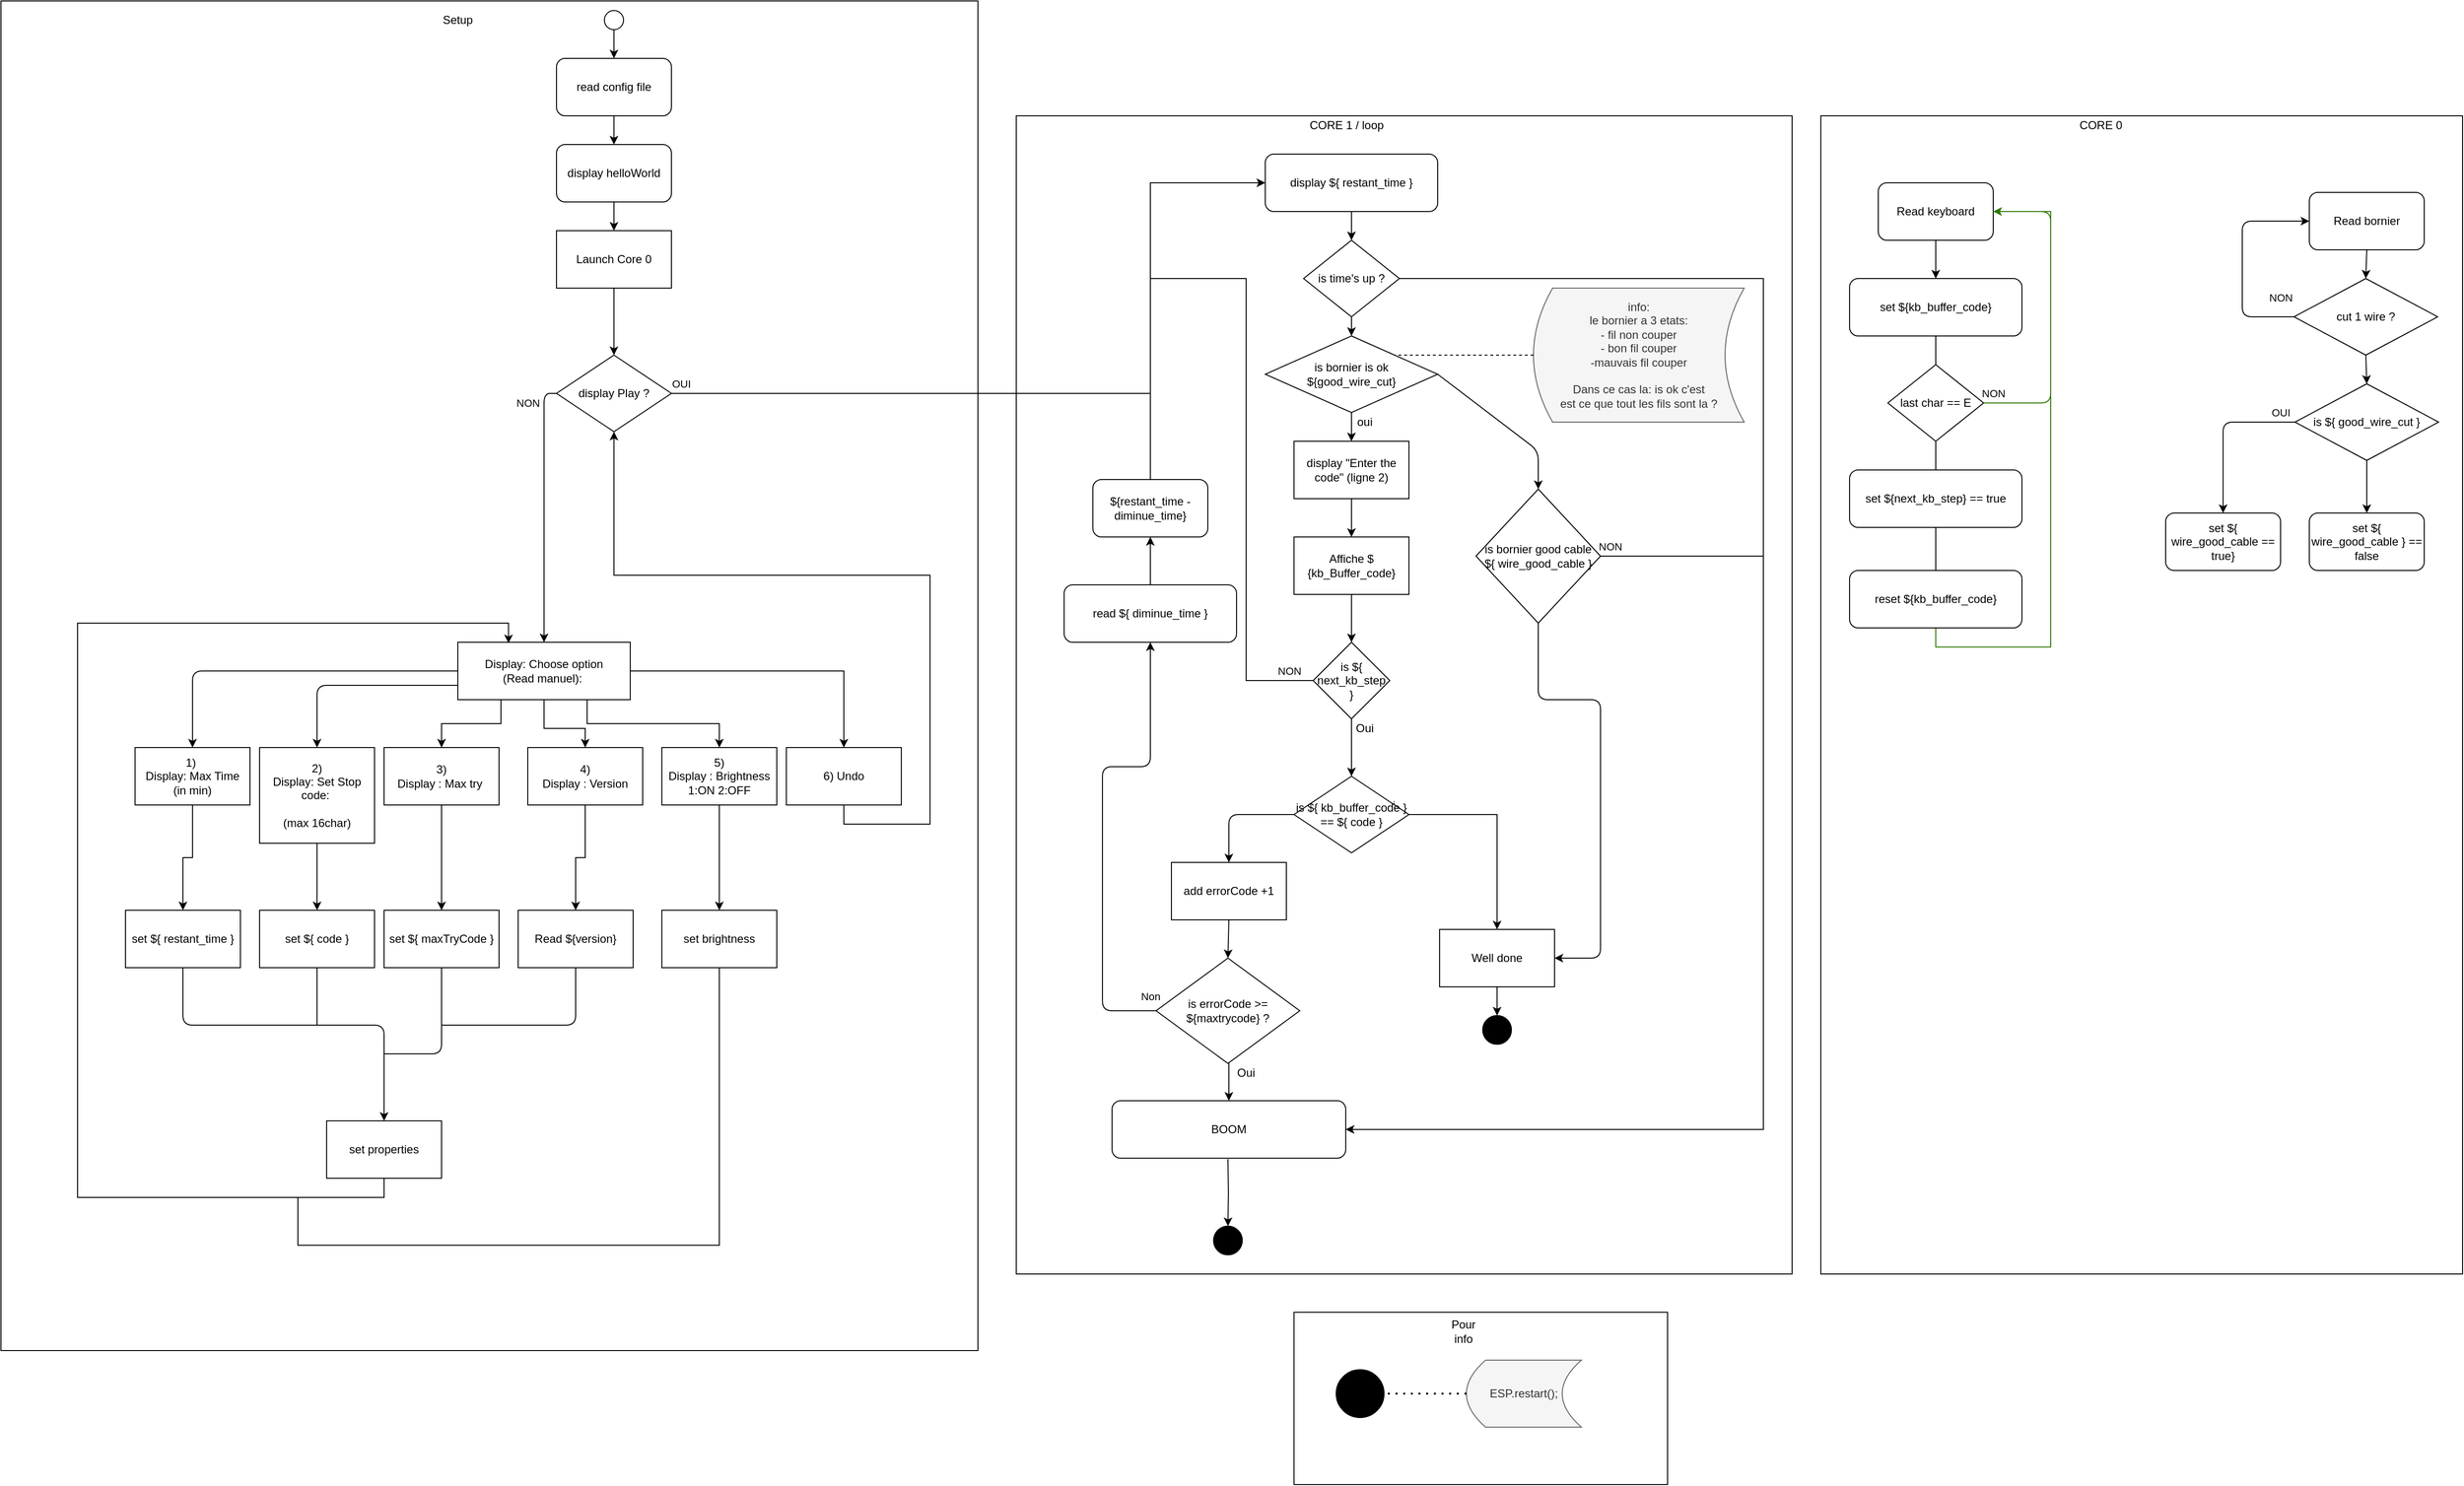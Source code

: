<mxfile>
    <diagram id="cOFIXsaESFEOwG7UN1iq" name="Page-1">
        <mxGraphModel dx="2712" dy="517" grid="1" gridSize="10" guides="1" tooltips="1" connect="1" arrows="1" fold="1" page="1" pageScale="1" pageWidth="827" pageHeight="1169" math="0" shadow="0">
            <root>
                <mxCell id="0"/>
                <mxCell id="1" parent="0"/>
                <mxCell id="S4onKymIJfaPcPy270_9-70" value="" style="rounded=0;whiteSpace=wrap;html=1;fillColor=#FFFFFF;" parent="1" vertex="1">
                    <mxGeometry x="460" y="1390" width="390" height="180" as="geometry"/>
                </mxCell>
                <mxCell id="g8ZC8sTTa8iymZE90E4W-40" value="" style="rounded=0;whiteSpace=wrap;html=1;fillColor=#FFFFFF;" parent="1" vertex="1">
                    <mxGeometry x="1010" y="140" width="670" height="1210" as="geometry"/>
                </mxCell>
                <mxCell id="g8ZC8sTTa8iymZE90E4W-38" value="" style="rounded=0;whiteSpace=wrap;html=1;fillColor=#FFFFFF;" parent="1" vertex="1">
                    <mxGeometry x="-890" y="20" width="1020" height="1410" as="geometry"/>
                </mxCell>
                <mxCell id="g8ZC8sTTa8iymZE90E4W-36" value="" style="rounded=0;whiteSpace=wrap;html=1;fillColor=#FFFFFF;" parent="1" vertex="1">
                    <mxGeometry x="170" y="140" width="810" height="1210" as="geometry"/>
                </mxCell>
                <mxCell id="g8ZC8sTTa8iymZE90E4W-1" value="" style="ellipse;whiteSpace=wrap;html=1;aspect=fixed;" parent="1" vertex="1">
                    <mxGeometry x="-260" y="30" width="20" height="20" as="geometry"/>
                </mxCell>
                <mxCell id="S4onKymIJfaPcPy270_9-2" style="edgeStyle=orthogonalEdgeStyle;rounded=0;orthogonalLoop=1;jettySize=auto;html=1;exitX=0.5;exitY=1;exitDx=0;exitDy=0;entryX=0.5;entryY=0;entryDx=0;entryDy=0;" parent="1" source="g8ZC8sTTa8iymZE90E4W-2" target="g8ZC8sTTa8iymZE90E4W-3" edge="1">
                    <mxGeometry relative="1" as="geometry"/>
                </mxCell>
                <mxCell id="g8ZC8sTTa8iymZE90E4W-2" value="&lt;span&gt;read config file&lt;/span&gt;" style="rounded=1;whiteSpace=wrap;html=1;" parent="1" vertex="1">
                    <mxGeometry x="-310" y="80" width="120" height="60" as="geometry"/>
                </mxCell>
                <mxCell id="MSjgwHwJJWcY53IDxr4m-2" style="edgeStyle=orthogonalEdgeStyle;rounded=0;orthogonalLoop=1;jettySize=auto;html=1;exitX=0.5;exitY=1;exitDx=0;exitDy=0;entryX=0.5;entryY=0;entryDx=0;entryDy=0;" parent="1" source="g8ZC8sTTa8iymZE90E4W-3" target="S4onKymIJfaPcPy270_9-118" edge="1">
                    <mxGeometry relative="1" as="geometry"/>
                </mxCell>
                <mxCell id="g8ZC8sTTa8iymZE90E4W-3" value="display helloWorld" style="rounded=1;whiteSpace=wrap;html=1;" parent="1" vertex="1">
                    <mxGeometry x="-310" y="170" width="120" height="60" as="geometry"/>
                </mxCell>
                <mxCell id="MSjgwHwJJWcY53IDxr4m-4" style="edgeStyle=orthogonalEdgeStyle;rounded=0;orthogonalLoop=1;jettySize=auto;html=1;exitX=1;exitY=0.5;exitDx=0;exitDy=0;entryX=0;entryY=0.5;entryDx=0;entryDy=0;" parent="1" source="g8ZC8sTTa8iymZE90E4W-5" target="g8ZC8sTTa8iymZE90E4W-6" edge="1">
                    <mxGeometry relative="1" as="geometry">
                        <Array as="points">
                            <mxPoint x="310" y="430"/>
                            <mxPoint x="310" y="210"/>
                        </Array>
                    </mxGeometry>
                </mxCell>
                <mxCell id="MSjgwHwJJWcY53IDxr4m-5" value="OUI" style="edgeLabel;html=1;align=center;verticalAlign=middle;resizable=0;points=[];" parent="MSjgwHwJJWcY53IDxr4m-4" vertex="1" connectable="0">
                    <mxGeometry x="-0.893" y="1" relative="1" as="geometry">
                        <mxPoint x="-35" y="-9" as="offset"/>
                    </mxGeometry>
                </mxCell>
                <mxCell id="g8ZC8sTTa8iymZE90E4W-5" value="display Play ?" style="rhombus;whiteSpace=wrap;html=1;" parent="1" vertex="1">
                    <mxGeometry x="-310" y="390" width="120" height="80" as="geometry"/>
                </mxCell>
                <mxCell id="S4onKymIJfaPcPy270_9-7" style="edgeStyle=orthogonalEdgeStyle;rounded=0;orthogonalLoop=1;jettySize=auto;html=1;exitX=0.5;exitY=1;exitDx=0;exitDy=0;entryX=0.5;entryY=0;entryDx=0;entryDy=0;" parent="1" source="g8ZC8sTTa8iymZE90E4W-6" target="g8ZC8sTTa8iymZE90E4W-7" edge="1">
                    <mxGeometry relative="1" as="geometry"/>
                </mxCell>
                <mxCell id="g8ZC8sTTa8iymZE90E4W-6" value="display ${ restant_time }" style="rounded=1;whiteSpace=wrap;html=1;" parent="1" vertex="1">
                    <mxGeometry x="430" y="180" width="180" height="60" as="geometry"/>
                </mxCell>
                <mxCell id="S4onKymIJfaPcPy270_9-29" style="edgeStyle=orthogonalEdgeStyle;rounded=0;orthogonalLoop=1;jettySize=auto;html=1;exitX=1;exitY=0.5;exitDx=0;exitDy=0;entryX=1;entryY=0.5;entryDx=0;entryDy=0;" parent="1" source="g8ZC8sTTa8iymZE90E4W-7" target="g8ZC8sTTa8iymZE90E4W-18" edge="1">
                    <mxGeometry relative="1" as="geometry">
                        <Array as="points">
                            <mxPoint x="950" y="310"/>
                            <mxPoint x="950" y="1199"/>
                        </Array>
                    </mxGeometry>
                </mxCell>
                <mxCell id="g8ZC8sTTa8iymZE90E4W-7" value="is time's up ?" style="rhombus;whiteSpace=wrap;html=1;" parent="1" vertex="1">
                    <mxGeometry x="470" y="270" width="100" height="80" as="geometry"/>
                </mxCell>
                <mxCell id="g8ZC8sTTa8iymZE90E4W-11" value="display &quot;Enter the code&quot; (ligne 2)" style="rounded=0;whiteSpace=wrap;html=1;" parent="1" vertex="1">
                    <mxGeometry x="460" y="480" width="120" height="60" as="geometry"/>
                </mxCell>
                <mxCell id="g8ZC8sTTa8iymZE90E4W-14" value="Affiche $ {kb_Buffer_code}" style="rounded=0;whiteSpace=wrap;html=1;" parent="1" vertex="1">
                    <mxGeometry x="460" y="580" width="120" height="60" as="geometry"/>
                </mxCell>
                <mxCell id="g8ZC8sTTa8iymZE90E4W-23" style="edgeStyle=orthogonalEdgeStyle;rounded=0;orthogonalLoop=1;jettySize=auto;html=1;exitX=1;exitY=0.5;exitDx=0;exitDy=0;entryX=0.5;entryY=0;entryDx=0;entryDy=0;" parent="1" source="g8ZC8sTTa8iymZE90E4W-15" target="g8ZC8sTTa8iymZE90E4W-17" edge="1">
                    <mxGeometry relative="1" as="geometry"/>
                </mxCell>
                <mxCell id="g8ZC8sTTa8iymZE90E4W-24" value="oui" style="edgeLabel;html=1;align=center;verticalAlign=middle;resizable=0;points=[];" parent="g8ZC8sTTa8iymZE90E4W-23" vertex="1" connectable="0">
                    <mxGeometry x="-0.5" y="3" relative="1" as="geometry">
                        <mxPoint x="-75" y="-7" as="offset"/>
                    </mxGeometry>
                </mxCell>
                <mxCell id="g8ZC8sTTa8iymZE90E4W-15" value="is ${ kb_buffer_code } == ${ code }" style="rhombus;whiteSpace=wrap;html=1;" parent="1" vertex="1">
                    <mxGeometry x="460" y="830" width="120" height="80" as="geometry"/>
                </mxCell>
                <mxCell id="g8ZC8sTTa8iymZE90E4W-16" value="add errorCode +1" style="rounded=0;whiteSpace=wrap;html=1;" parent="1" vertex="1">
                    <mxGeometry x="332" y="920" width="120" height="60" as="geometry"/>
                </mxCell>
                <mxCell id="g8ZC8sTTa8iymZE90E4W-35" style="edgeStyle=orthogonalEdgeStyle;rounded=0;orthogonalLoop=1;jettySize=auto;html=1;exitX=0.5;exitY=1;exitDx=0;exitDy=0;endArrow=classic;endFill=1;" parent="1" source="g8ZC8sTTa8iymZE90E4W-17" target="g8ZC8sTTa8iymZE90E4W-34" edge="1">
                    <mxGeometry relative="1" as="geometry"/>
                </mxCell>
                <mxCell id="g8ZC8sTTa8iymZE90E4W-17" value="Well done" style="rounded=0;whiteSpace=wrap;html=1;" parent="1" vertex="1">
                    <mxGeometry x="612" y="990" width="120" height="60" as="geometry"/>
                </mxCell>
                <mxCell id="g8ZC8sTTa8iymZE90E4W-18" value="BOOM" style="rounded=1;whiteSpace=wrap;html=1;" parent="1" vertex="1">
                    <mxGeometry x="270" y="1169" width="244" height="60" as="geometry"/>
                </mxCell>
                <mxCell id="g8ZC8sTTa8iymZE90E4W-27" style="edgeStyle=orthogonalEdgeStyle;rounded=0;orthogonalLoop=1;jettySize=auto;html=1;exitX=0.5;exitY=1;exitDx=0;exitDy=0;entryX=0.5;entryY=0;entryDx=0;entryDy=0;" parent="1" source="g8ZC8sTTa8iymZE90E4W-19" target="g8ZC8sTTa8iymZE90E4W-18" edge="1">
                    <mxGeometry relative="1" as="geometry"/>
                </mxCell>
                <mxCell id="g8ZC8sTTa8iymZE90E4W-19" value="is errorCode &amp;gt;= ${maxtrycode} ?" style="rhombus;whiteSpace=wrap;html=1;" parent="1" vertex="1">
                    <mxGeometry x="316" y="1020" width="150" height="110" as="geometry"/>
                </mxCell>
                <mxCell id="g8ZC8sTTa8iymZE90E4W-21" value="read ${ diminue_time }" style="rounded=1;whiteSpace=wrap;html=1;" parent="1" vertex="1">
                    <mxGeometry x="220" y="630" width="180" height="60" as="geometry"/>
                </mxCell>
                <mxCell id="g8ZC8sTTa8iymZE90E4W-34" value="" style="ellipse;whiteSpace=wrap;html=1;aspect=fixed;fillColor=#000000;" parent="1" vertex="1">
                    <mxGeometry x="657" y="1080" width="30" height="30" as="geometry"/>
                </mxCell>
                <mxCell id="g8ZC8sTTa8iymZE90E4W-37" value="CORE 1 / loop" style="text;html=1;strokeColor=none;fillColor=none;align=center;verticalAlign=middle;whiteSpace=wrap;rounded=0;" parent="1" vertex="1">
                    <mxGeometry x="460" y="140" width="110" height="20" as="geometry"/>
                </mxCell>
                <mxCell id="g8ZC8sTTa8iymZE90E4W-39" value="Setup" style="text;html=1;strokeColor=none;fillColor=none;align=center;verticalAlign=middle;whiteSpace=wrap;rounded=0;" parent="1" vertex="1">
                    <mxGeometry x="-433" y="30" width="40" height="20" as="geometry"/>
                </mxCell>
                <mxCell id="g8ZC8sTTa8iymZE90E4W-41" value="CORE 0" style="text;html=1;strokeColor=none;fillColor=none;align=center;verticalAlign=middle;whiteSpace=wrap;rounded=0;" parent="1" vertex="1">
                    <mxGeometry x="1265" y="140" width="75" height="20" as="geometry"/>
                </mxCell>
                <mxCell id="S4onKymIJfaPcPy270_9-5" value="" style="endArrow=classic;html=1;exitX=0.5;exitY=1;exitDx=0;exitDy=0;" parent="1" source="g8ZC8sTTa8iymZE90E4W-1" target="g8ZC8sTTa8iymZE90E4W-2" edge="1">
                    <mxGeometry width="50" height="50" relative="1" as="geometry">
                        <mxPoint x="140" y="440" as="sourcePoint"/>
                        <mxPoint x="190" y="390" as="targetPoint"/>
                    </mxGeometry>
                </mxCell>
                <mxCell id="S4onKymIJfaPcPy270_9-10" value="" style="endArrow=classic;html=1;exitX=0.5;exitY=1;exitDx=0;exitDy=0;entryX=0.5;entryY=0;entryDx=0;entryDy=0;" parent="1" source="g8ZC8sTTa8iymZE90E4W-11" target="g8ZC8sTTa8iymZE90E4W-14" edge="1">
                    <mxGeometry width="50" height="50" relative="1" as="geometry">
                        <mxPoint x="690" y="440" as="sourcePoint"/>
                        <mxPoint x="740" y="390" as="targetPoint"/>
                    </mxGeometry>
                </mxCell>
                <mxCell id="S4onKymIJfaPcPy270_9-13" value="${restant_time - diminue_time}" style="rounded=1;whiteSpace=wrap;html=1;" parent="1" vertex="1">
                    <mxGeometry x="250" y="520" width="120" height="60" as="geometry"/>
                </mxCell>
                <mxCell id="S4onKymIJfaPcPy270_9-14" value="" style="endArrow=classic;html=1;exitX=0.5;exitY=0;exitDx=0;exitDy=0;entryX=0.5;entryY=1;entryDx=0;entryDy=0;" parent="1" source="g8ZC8sTTa8iymZE90E4W-21" target="S4onKymIJfaPcPy270_9-13" edge="1">
                    <mxGeometry width="50" height="50" relative="1" as="geometry">
                        <mxPoint x="620" y="570" as="sourcePoint"/>
                        <mxPoint x="670" y="520" as="targetPoint"/>
                    </mxGeometry>
                </mxCell>
                <mxCell id="S4onKymIJfaPcPy270_9-15" value="" style="endArrow=none;html=1;exitX=0.5;exitY=0;exitDx=0;exitDy=0;" parent="1" source="S4onKymIJfaPcPy270_9-13" edge="1">
                    <mxGeometry width="50" height="50" relative="1" as="geometry">
                        <mxPoint x="620" y="570" as="sourcePoint"/>
                        <mxPoint x="310" y="430" as="targetPoint"/>
                    </mxGeometry>
                </mxCell>
                <mxCell id="S4onKymIJfaPcPy270_9-18" value="" style="endArrow=classic;html=1;exitX=0.5;exitY=1;exitDx=0;exitDy=0;entryX=0.5;entryY=0;entryDx=0;entryDy=0;" parent="1" source="g8ZC8sTTa8iymZE90E4W-16" target="g8ZC8sTTa8iymZE90E4W-19" edge="1">
                    <mxGeometry width="50" height="50" relative="1" as="geometry">
                        <mxPoint x="612" y="950" as="sourcePoint"/>
                        <mxPoint x="662" y="900" as="targetPoint"/>
                    </mxGeometry>
                </mxCell>
                <mxCell id="S4onKymIJfaPcPy270_9-21" value="" style="endArrow=classic;html=1;entryX=0.5;entryY=0;entryDx=0;entryDy=0;exitX=0;exitY=0.5;exitDx=0;exitDy=0;" parent="1" source="g8ZC8sTTa8iymZE90E4W-15" target="g8ZC8sTTa8iymZE90E4W-16" edge="1">
                    <mxGeometry width="50" height="50" relative="1" as="geometry">
                        <mxPoint x="470" y="780" as="sourcePoint"/>
                        <mxPoint x="670" y="760" as="targetPoint"/>
                        <Array as="points">
                            <mxPoint x="392" y="870"/>
                        </Array>
                    </mxGeometry>
                </mxCell>
                <mxCell id="S4onKymIJfaPcPy270_9-23" value="Read keyboard" style="rounded=1;whiteSpace=wrap;html=1;" parent="1" vertex="1">
                    <mxGeometry x="1070" y="210" width="120" height="60" as="geometry"/>
                </mxCell>
                <mxCell id="S4onKymIJfaPcPy270_9-24" value="Read bornier" style="rounded=1;whiteSpace=wrap;html=1;" parent="1" vertex="1">
                    <mxGeometry x="1520" y="220" width="120" height="60" as="geometry"/>
                </mxCell>
                <mxCell id="S4onKymIJfaPcPy270_9-32" style="edgeStyle=orthogonalEdgeStyle;rounded=0;orthogonalLoop=1;jettySize=auto;html=1;exitX=0;exitY=0.5;exitDx=0;exitDy=0;endArrow=none;endFill=0;" parent="1" source="S4onKymIJfaPcPy270_9-27" edge="1">
                    <mxGeometry relative="1" as="geometry">
                        <mxPoint x="310" y="310" as="targetPoint"/>
                        <Array as="points">
                            <mxPoint x="410" y="730"/>
                            <mxPoint x="410" y="310"/>
                        </Array>
                    </mxGeometry>
                </mxCell>
                <mxCell id="S4onKymIJfaPcPy270_9-89" value="NON" style="edgeLabel;html=1;align=center;verticalAlign=middle;resizable=0;points=[];" parent="S4onKymIJfaPcPy270_9-32" vertex="1" connectable="0">
                    <mxGeometry x="-0.804" y="1" relative="1" as="geometry">
                        <mxPoint x="33" y="-11" as="offset"/>
                    </mxGeometry>
                </mxCell>
                <mxCell id="S4onKymIJfaPcPy270_9-33" style="edgeStyle=orthogonalEdgeStyle;rounded=0;orthogonalLoop=1;jettySize=auto;html=1;exitX=0.5;exitY=1;exitDx=0;exitDy=0;entryX=0.5;entryY=0;entryDx=0;entryDy=0;" parent="1" source="S4onKymIJfaPcPy270_9-27" target="g8ZC8sTTa8iymZE90E4W-15" edge="1">
                    <mxGeometry relative="1" as="geometry"/>
                </mxCell>
                <mxCell id="S4onKymIJfaPcPy270_9-27" value="is ${ next_kb_step }" style="rhombus;whiteSpace=wrap;html=1;" parent="1" vertex="1">
                    <mxGeometry x="480" y="690" width="80" height="80" as="geometry"/>
                </mxCell>
                <mxCell id="S4onKymIJfaPcPy270_9-30" style="edgeStyle=orthogonalEdgeStyle;rounded=0;orthogonalLoop=1;jettySize=auto;html=1;endArrow=classic;endFill=1;" parent="1" target="S4onKymIJfaPcPy270_9-31" edge="1">
                    <mxGeometry relative="1" as="geometry">
                        <mxPoint x="391" y="1230" as="sourcePoint"/>
                    </mxGeometry>
                </mxCell>
                <mxCell id="S4onKymIJfaPcPy270_9-31" value="" style="ellipse;whiteSpace=wrap;html=1;aspect=fixed;fillColor=#000000;" parent="1" vertex="1">
                    <mxGeometry x="376" y="1300" width="30" height="30" as="geometry"/>
                </mxCell>
                <mxCell id="S4onKymIJfaPcPy270_9-36" value="Oui" style="text;html=1;strokeColor=none;fillColor=none;align=center;verticalAlign=middle;whiteSpace=wrap;rounded=0;" parent="1" vertex="1">
                    <mxGeometry x="514" y="770" width="40" height="20" as="geometry"/>
                </mxCell>
                <mxCell id="S4onKymIJfaPcPy270_9-38" value="" style="endArrow=classic;html=1;exitX=0;exitY=0.5;exitDx=0;exitDy=0;entryX=0.5;entryY=1;entryDx=0;entryDy=0;" parent="1" source="g8ZC8sTTa8iymZE90E4W-19" target="g8ZC8sTTa8iymZE90E4W-21" edge="1">
                    <mxGeometry width="50" height="50" relative="1" as="geometry">
                        <mxPoint x="480" y="910" as="sourcePoint"/>
                        <mxPoint x="530" y="860" as="targetPoint"/>
                        <Array as="points">
                            <mxPoint x="260" y="1075"/>
                            <mxPoint x="260" y="820"/>
                            <mxPoint x="310" y="820"/>
                        </Array>
                    </mxGeometry>
                </mxCell>
                <mxCell id="S4onKymIJfaPcPy270_9-39" value="Non" style="edgeLabel;html=1;align=center;verticalAlign=middle;resizable=0;points=[];" parent="S4onKymIJfaPcPy270_9-38" vertex="1" connectable="0">
                    <mxGeometry x="0.21" y="1" relative="1" as="geometry">
                        <mxPoint x="51" y="226" as="offset"/>
                    </mxGeometry>
                </mxCell>
                <mxCell id="S4onKymIJfaPcPy270_9-40" value="Oui" style="text;html=1;strokeColor=none;fillColor=none;align=center;verticalAlign=middle;whiteSpace=wrap;rounded=0;" parent="1" vertex="1">
                    <mxGeometry x="390" y="1130" width="40" height="20" as="geometry"/>
                </mxCell>
                <mxCell id="S4onKymIJfaPcPy270_9-41" value="" style="endArrow=classic;html=1;exitX=0.5;exitY=1;exitDx=0;exitDy=0;entryX=0.5;entryY=0;entryDx=0;entryDy=0;" parent="1" source="g8ZC8sTTa8iymZE90E4W-14" target="S4onKymIJfaPcPy270_9-27" edge="1">
                    <mxGeometry width="50" height="50" relative="1" as="geometry">
                        <mxPoint x="480" y="750" as="sourcePoint"/>
                        <mxPoint x="530" y="700" as="targetPoint"/>
                    </mxGeometry>
                </mxCell>
                <mxCell id="S4onKymIJfaPcPy270_9-43" value="is ${ good_wire_cut }" style="rhombus;whiteSpace=wrap;html=1;" parent="1" vertex="1">
                    <mxGeometry x="1505" y="420" width="150" height="80" as="geometry"/>
                </mxCell>
                <mxCell id="S4onKymIJfaPcPy270_9-45" value="is bornier is ok&lt;br&gt;${good_wire_cut}" style="rhombus;whiteSpace=wrap;html=1;" parent="1" vertex="1">
                    <mxGeometry x="430" y="370" width="180" height="80" as="geometry"/>
                </mxCell>
                <mxCell id="S4onKymIJfaPcPy270_9-47" value="info:&lt;br&gt;le bornier a 3 etats:&lt;br&gt;- fil non couper&lt;br&gt;- bon fil couper&lt;br&gt;-mauvais fil couper&lt;br&gt;&lt;br&gt;Dans ce cas la: is ok c'est&lt;br&gt;est ce que tout les fils sont la ?" style="shape=dataStorage;whiteSpace=wrap;html=1;fixedSize=1;fillColor=#f5f5f5;strokeColor=#666666;fontColor=#333333;" parent="1" vertex="1">
                    <mxGeometry x="710" y="320" width="220" height="140" as="geometry"/>
                </mxCell>
                <mxCell id="S4onKymIJfaPcPy270_9-49" value="" style="endArrow=none;dashed=1;html=1;exitX=0;exitY=0.5;exitDx=0;exitDy=0;entryX=1;entryY=0;entryDx=0;entryDy=0;" parent="1" source="S4onKymIJfaPcPy270_9-47" target="S4onKymIJfaPcPy270_9-45" edge="1">
                    <mxGeometry width="50" height="50" relative="1" as="geometry">
                        <mxPoint x="920" y="460" as="sourcePoint"/>
                        <mxPoint x="970" y="410" as="targetPoint"/>
                    </mxGeometry>
                </mxCell>
                <mxCell id="S4onKymIJfaPcPy270_9-50" value="" style="endArrow=classic;html=1;exitX=0.5;exitY=1;exitDx=0;exitDy=0;entryX=0.5;entryY=0;entryDx=0;entryDy=0;" parent="1" source="S4onKymIJfaPcPy270_9-45" target="g8ZC8sTTa8iymZE90E4W-11" edge="1">
                    <mxGeometry width="50" height="50" relative="1" as="geometry">
                        <mxPoint x="920" y="460" as="sourcePoint"/>
                        <mxPoint x="970" y="410" as="targetPoint"/>
                    </mxGeometry>
                </mxCell>
                <mxCell id="S4onKymIJfaPcPy270_9-51" value="oui" style="text;html=1;strokeColor=none;fillColor=none;align=center;verticalAlign=middle;whiteSpace=wrap;rounded=0;" parent="1" vertex="1">
                    <mxGeometry x="514" y="450" width="40" height="20" as="geometry"/>
                </mxCell>
                <mxCell id="S4onKymIJfaPcPy270_9-54" value="&lt;span&gt;is bornier good cable&lt;br&gt;${ wire_good_cable }&lt;br&gt;&lt;/span&gt;" style="rhombus;whiteSpace=wrap;html=1;" parent="1" vertex="1">
                    <mxGeometry x="650" y="530" width="130" height="140" as="geometry"/>
                </mxCell>
                <mxCell id="S4onKymIJfaPcPy270_9-59" value="" style="endArrow=classic;html=1;exitX=0.5;exitY=1;exitDx=0;exitDy=0;entryX=1;entryY=0.5;entryDx=0;entryDy=0;" parent="1" source="S4onKymIJfaPcPy270_9-54" target="g8ZC8sTTa8iymZE90E4W-17" edge="1">
                    <mxGeometry width="50" height="50" relative="1" as="geometry">
                        <mxPoint x="920" y="960" as="sourcePoint"/>
                        <mxPoint x="970" y="910" as="targetPoint"/>
                        <Array as="points">
                            <mxPoint x="715" y="750"/>
                            <mxPoint x="780" y="750"/>
                            <mxPoint x="780" y="1020"/>
                        </Array>
                    </mxGeometry>
                </mxCell>
                <mxCell id="S4onKymIJfaPcPy270_9-61" value="" style="ellipse;whiteSpace=wrap;html=1;aspect=fixed;fillColor=#000000;" parent="1" vertex="1">
                    <mxGeometry x="504" y="1450" width="50" height="50" as="geometry"/>
                </mxCell>
                <mxCell id="S4onKymIJfaPcPy270_9-66" value="" style="endArrow=classic;html=1;exitX=0.5;exitY=1;exitDx=0;exitDy=0;entryX=0.5;entryY=0;entryDx=0;entryDy=0;" parent="1" source="g8ZC8sTTa8iymZE90E4W-7" target="S4onKymIJfaPcPy270_9-45" edge="1">
                    <mxGeometry width="50" height="50" relative="1" as="geometry">
                        <mxPoint x="1100" y="620" as="sourcePoint"/>
                        <mxPoint x="1150" y="570" as="targetPoint"/>
                    </mxGeometry>
                </mxCell>
                <mxCell id="S4onKymIJfaPcPy270_9-94" style="edgeStyle=orthogonalEdgeStyle;rounded=0;orthogonalLoop=1;jettySize=auto;html=1;exitX=0.5;exitY=1;exitDx=0;exitDy=0;entryX=0.5;entryY=0;entryDx=0;entryDy=0;endArrow=none;endFill=0;" parent="1" source="S4onKymIJfaPcPy270_9-67" target="S4onKymIJfaPcPy270_9-88" edge="1">
                    <mxGeometry relative="1" as="geometry"/>
                </mxCell>
                <mxCell id="S4onKymIJfaPcPy270_9-67" value="last char == E" style="rhombus;whiteSpace=wrap;html=1;" parent="1" vertex="1">
                    <mxGeometry x="1080" y="400" width="100" height="80" as="geometry"/>
                </mxCell>
                <mxCell id="S4onKymIJfaPcPy270_9-68" value="ESP.restart();" style="shape=dataStorage;whiteSpace=wrap;html=1;fixedSize=1;fillColor=#f5f5f5;strokeColor=#666666;fontColor=#333333;" parent="1" vertex="1">
                    <mxGeometry x="640" y="1440" width="120" height="70" as="geometry"/>
                </mxCell>
                <mxCell id="S4onKymIJfaPcPy270_9-69" value="" style="endArrow=none;dashed=1;html=1;dashPattern=1 3;strokeWidth=2;exitX=0;exitY=0.5;exitDx=0;exitDy=0;entryX=1;entryY=0.5;entryDx=0;entryDy=0;" parent="1" source="S4onKymIJfaPcPy270_9-68" target="S4onKymIJfaPcPy270_9-61" edge="1">
                    <mxGeometry width="50" height="50" relative="1" as="geometry">
                        <mxPoint x="900" y="1450" as="sourcePoint"/>
                        <mxPoint x="950" y="1400" as="targetPoint"/>
                    </mxGeometry>
                </mxCell>
                <mxCell id="S4onKymIJfaPcPy270_9-71" value="Pour info" style="text;html=1;strokeColor=none;fillColor=none;align=center;verticalAlign=middle;whiteSpace=wrap;rounded=0;" parent="1" vertex="1">
                    <mxGeometry x="617" y="1400" width="40" height="20" as="geometry"/>
                </mxCell>
                <mxCell id="S4onKymIJfaPcPy270_9-93" style="edgeStyle=orthogonalEdgeStyle;rounded=0;orthogonalLoop=1;jettySize=auto;html=1;exitX=0.5;exitY=1;exitDx=0;exitDy=0;entryX=0.5;entryY=0;entryDx=0;entryDy=0;endArrow=none;endFill=0;" parent="1" source="S4onKymIJfaPcPy270_9-72" target="S4onKymIJfaPcPy270_9-67" edge="1">
                    <mxGeometry relative="1" as="geometry"/>
                </mxCell>
                <mxCell id="S4onKymIJfaPcPy270_9-72" value="set ${kb_buffer_code}" style="rounded=1;whiteSpace=wrap;html=1;" parent="1" vertex="1">
                    <mxGeometry x="1040" y="310" width="180" height="60" as="geometry"/>
                </mxCell>
                <mxCell id="S4onKymIJfaPcPy270_9-74" value="&lt;span&gt;set ${ wire_good_cable } == false&lt;/span&gt;" style="rounded=1;whiteSpace=wrap;html=1;" parent="1" vertex="1">
                    <mxGeometry x="1520" y="555" width="120" height="60" as="geometry"/>
                </mxCell>
                <mxCell id="S4onKymIJfaPcPy270_9-75" value="set ${ wire_good_cable == true}" style="rounded=1;whiteSpace=wrap;html=1;" parent="1" vertex="1">
                    <mxGeometry x="1370" y="555" width="120" height="60" as="geometry"/>
                </mxCell>
                <mxCell id="S4onKymIJfaPcPy270_9-76" value="cut 1 wire ?" style="rhombus;whiteSpace=wrap;html=1;" parent="1" vertex="1">
                    <mxGeometry x="1504" y="310" width="150" height="80" as="geometry"/>
                </mxCell>
                <mxCell id="S4onKymIJfaPcPy270_9-77" value="" style="endArrow=classic;html=1;exitX=0;exitY=0.5;exitDx=0;exitDy=0;entryX=0;entryY=0.5;entryDx=0;entryDy=0;" parent="1" source="S4onKymIJfaPcPy270_9-76" target="S4onKymIJfaPcPy270_9-24" edge="1">
                    <mxGeometry width="50" height="50" relative="1" as="geometry">
                        <mxPoint x="990" y="500" as="sourcePoint"/>
                        <mxPoint x="1040" y="450" as="targetPoint"/>
                        <Array as="points">
                            <mxPoint x="1450" y="350"/>
                            <mxPoint x="1450" y="250"/>
                        </Array>
                    </mxGeometry>
                </mxCell>
                <mxCell id="S4onKymIJfaPcPy270_9-78" value="NON" style="edgeLabel;html=1;align=center;verticalAlign=middle;resizable=0;points=[];" parent="S4onKymIJfaPcPy270_9-77" vertex="1" connectable="0">
                    <mxGeometry x="-0.554" y="-27" relative="1" as="geometry">
                        <mxPoint x="36" y="7" as="offset"/>
                    </mxGeometry>
                </mxCell>
                <mxCell id="S4onKymIJfaPcPy270_9-79" value="" style="endArrow=classic;html=1;exitX=0.5;exitY=1;exitDx=0;exitDy=0;entryX=0.5;entryY=0;entryDx=0;entryDy=0;" parent="1" source="S4onKymIJfaPcPy270_9-24" target="S4onKymIJfaPcPy270_9-76" edge="1">
                    <mxGeometry width="50" height="50" relative="1" as="geometry">
                        <mxPoint x="990" y="500" as="sourcePoint"/>
                        <mxPoint x="1040" y="450" as="targetPoint"/>
                    </mxGeometry>
                </mxCell>
                <mxCell id="S4onKymIJfaPcPy270_9-80" value="" style="endArrow=classic;html=1;exitX=0.5;exitY=1;exitDx=0;exitDy=0;entryX=0.5;entryY=0;entryDx=0;entryDy=0;" parent="1" source="S4onKymIJfaPcPy270_9-76" target="S4onKymIJfaPcPy270_9-43" edge="1">
                    <mxGeometry width="50" height="50" relative="1" as="geometry">
                        <mxPoint x="990" y="500" as="sourcePoint"/>
                        <mxPoint x="1040" y="450" as="targetPoint"/>
                    </mxGeometry>
                </mxCell>
                <mxCell id="S4onKymIJfaPcPy270_9-81" value="" style="endArrow=classic;html=1;exitX=0;exitY=0.5;exitDx=0;exitDy=0;entryX=0.5;entryY=0;entryDx=0;entryDy=0;" parent="1" source="S4onKymIJfaPcPy270_9-43" target="S4onKymIJfaPcPy270_9-75" edge="1">
                    <mxGeometry width="50" height="50" relative="1" as="geometry">
                        <mxPoint x="990" y="500" as="sourcePoint"/>
                        <mxPoint x="1040" y="450" as="targetPoint"/>
                        <Array as="points">
                            <mxPoint x="1430" y="460"/>
                        </Array>
                    </mxGeometry>
                </mxCell>
                <mxCell id="S4onKymIJfaPcPy270_9-83" value="OUI" style="edgeLabel;html=1;align=center;verticalAlign=middle;resizable=0;points=[];" parent="S4onKymIJfaPcPy270_9-81" vertex="1" connectable="0">
                    <mxGeometry x="-0.141" y="21" relative="1" as="geometry">
                        <mxPoint x="58" y="-31" as="offset"/>
                    </mxGeometry>
                </mxCell>
                <mxCell id="S4onKymIJfaPcPy270_9-82" value="" style="endArrow=classic;html=1;exitX=0.5;exitY=1;exitDx=0;exitDy=0;entryX=0.5;entryY=0;entryDx=0;entryDy=0;" parent="1" source="S4onKymIJfaPcPy270_9-43" target="S4onKymIJfaPcPy270_9-74" edge="1">
                    <mxGeometry width="50" height="50" relative="1" as="geometry">
                        <mxPoint x="990" y="500" as="sourcePoint"/>
                        <mxPoint x="1040" y="450" as="targetPoint"/>
                    </mxGeometry>
                </mxCell>
                <mxCell id="S4onKymIJfaPcPy270_9-96" style="edgeStyle=orthogonalEdgeStyle;rounded=0;orthogonalLoop=1;jettySize=auto;html=1;exitX=0.5;exitY=1;exitDx=0;exitDy=0;entryX=1;entryY=0.5;entryDx=0;entryDy=0;endArrow=none;endFill=0;fillColor=#60a917;strokeColor=#2D7600;" parent="1" source="S4onKymIJfaPcPy270_9-84" target="S4onKymIJfaPcPy270_9-23" edge="1">
                    <mxGeometry relative="1" as="geometry">
                        <Array as="points">
                            <mxPoint x="1130" y="695"/>
                            <mxPoint x="1250" y="695"/>
                            <mxPoint x="1250" y="240"/>
                        </Array>
                    </mxGeometry>
                </mxCell>
                <mxCell id="S4onKymIJfaPcPy270_9-84" value="reset ${kb_buffer_code}" style="rounded=1;whiteSpace=wrap;html=1;" parent="1" vertex="1">
                    <mxGeometry x="1040" y="615" width="180" height="60" as="geometry"/>
                </mxCell>
                <mxCell id="S4onKymIJfaPcPy270_9-85" value="" style="endArrow=classic;html=1;exitX=1;exitY=0.5;exitDx=0;exitDy=0;entryX=0.5;entryY=0;entryDx=0;entryDy=0;" parent="1" source="S4onKymIJfaPcPy270_9-45" target="S4onKymIJfaPcPy270_9-54" edge="1">
                    <mxGeometry width="50" height="50" relative="1" as="geometry">
                        <mxPoint x="990" y="500" as="sourcePoint"/>
                        <mxPoint x="1040" y="450" as="targetPoint"/>
                        <Array as="points">
                            <mxPoint x="715" y="490"/>
                        </Array>
                    </mxGeometry>
                </mxCell>
                <mxCell id="S4onKymIJfaPcPy270_9-86" value="" style="endArrow=none;html=1;exitX=1;exitY=0.5;exitDx=0;exitDy=0;" parent="1" source="S4onKymIJfaPcPy270_9-54" edge="1">
                    <mxGeometry width="50" height="50" relative="1" as="geometry">
                        <mxPoint x="990" y="720" as="sourcePoint"/>
                        <mxPoint x="950" y="600" as="targetPoint"/>
                    </mxGeometry>
                </mxCell>
                <mxCell id="S4onKymIJfaPcPy270_9-87" value="NON" style="edgeLabel;html=1;align=center;verticalAlign=middle;resizable=0;points=[];" parent="S4onKymIJfaPcPy270_9-86" vertex="1" connectable="0">
                    <mxGeometry x="-0.588" y="2" relative="1" as="geometry">
                        <mxPoint x="-25" y="-8" as="offset"/>
                    </mxGeometry>
                </mxCell>
                <mxCell id="S4onKymIJfaPcPy270_9-95" style="edgeStyle=orthogonalEdgeStyle;rounded=0;orthogonalLoop=1;jettySize=auto;html=1;exitX=0.5;exitY=1;exitDx=0;exitDy=0;entryX=0.5;entryY=0;entryDx=0;entryDy=0;endArrow=none;endFill=0;" parent="1" source="S4onKymIJfaPcPy270_9-88" target="S4onKymIJfaPcPy270_9-84" edge="1">
                    <mxGeometry relative="1" as="geometry"/>
                </mxCell>
                <mxCell id="S4onKymIJfaPcPy270_9-88" value="set ${next_kb_step} == true" style="rounded=1;whiteSpace=wrap;html=1;" parent="1" vertex="1">
                    <mxGeometry x="1040" y="510" width="180" height="60" as="geometry"/>
                </mxCell>
                <mxCell id="S4onKymIJfaPcPy270_9-90" value="" style="endArrow=classic;html=1;exitX=0.5;exitY=1;exitDx=0;exitDy=0;entryX=0.5;entryY=0;entryDx=0;entryDy=0;" parent="1" source="S4onKymIJfaPcPy270_9-23" target="S4onKymIJfaPcPy270_9-72" edge="1">
                    <mxGeometry width="50" height="50" relative="1" as="geometry">
                        <mxPoint x="1050" y="540" as="sourcePoint"/>
                        <mxPoint x="1100" y="490" as="targetPoint"/>
                    </mxGeometry>
                </mxCell>
                <mxCell id="S4onKymIJfaPcPy270_9-91" value="" style="endArrow=classic;html=1;exitX=1;exitY=0.5;exitDx=0;exitDy=0;entryX=1;entryY=0.5;entryDx=0;entryDy=0;fillColor=#60a917;strokeColor=#2D7600;" parent="1" source="S4onKymIJfaPcPy270_9-67" target="S4onKymIJfaPcPy270_9-23" edge="1">
                    <mxGeometry width="50" height="50" relative="1" as="geometry">
                        <mxPoint x="1050" y="540" as="sourcePoint"/>
                        <mxPoint x="1100" y="490" as="targetPoint"/>
                        <Array as="points">
                            <mxPoint x="1250" y="440"/>
                            <mxPoint x="1250" y="240"/>
                        </Array>
                    </mxGeometry>
                </mxCell>
                <mxCell id="S4onKymIJfaPcPy270_9-92" value="NON" style="edgeLabel;html=1;align=center;verticalAlign=middle;resizable=0;points=[];" parent="S4onKymIJfaPcPy270_9-91" vertex="1" connectable="0">
                    <mxGeometry x="-0.685" y="-1" relative="1" as="geometry">
                        <mxPoint x="-42" y="-11" as="offset"/>
                    </mxGeometry>
                </mxCell>
                <mxCell id="S4onKymIJfaPcPy270_9-108" style="edgeStyle=orthogonalEdgeStyle;rounded=0;orthogonalLoop=1;jettySize=auto;html=1;exitX=0.25;exitY=1;exitDx=0;exitDy=0;entryX=0.5;entryY=0;entryDx=0;entryDy=0;endArrow=classic;endFill=1;" parent="1" source="S4onKymIJfaPcPy270_9-97" target="S4onKymIJfaPcPy270_9-100" edge="1">
                    <mxGeometry relative="1" as="geometry"/>
                </mxCell>
                <mxCell id="S4onKymIJfaPcPy270_9-109" style="edgeStyle=orthogonalEdgeStyle;rounded=0;orthogonalLoop=1;jettySize=auto;html=1;exitX=0.5;exitY=1;exitDx=0;exitDy=0;entryX=0.5;entryY=0;entryDx=0;entryDy=0;endArrow=classic;endFill=1;" parent="1" source="S4onKymIJfaPcPy270_9-97" target="S4onKymIJfaPcPy270_9-101" edge="1">
                    <mxGeometry relative="1" as="geometry">
                        <Array as="points">
                            <mxPoint x="-323" y="780"/>
                            <mxPoint x="-280" y="780"/>
                        </Array>
                    </mxGeometry>
                </mxCell>
                <mxCell id="S4onKymIJfaPcPy270_9-110" style="edgeStyle=orthogonalEdgeStyle;rounded=0;orthogonalLoop=1;jettySize=auto;html=1;exitX=1;exitY=0.5;exitDx=0;exitDy=0;entryX=0.5;entryY=0;entryDx=0;entryDy=0;endArrow=classic;endFill=1;" parent="1" source="S4onKymIJfaPcPy270_9-97" target="S4onKymIJfaPcPy270_9-103" edge="1">
                    <mxGeometry relative="1" as="geometry"/>
                </mxCell>
                <mxCell id="S4onKymIJfaPcPy270_9-113" style="edgeStyle=orthogonalEdgeStyle;rounded=0;orthogonalLoop=1;jettySize=auto;html=1;exitX=0.75;exitY=1;exitDx=0;exitDy=0;entryX=0.5;entryY=0;entryDx=0;entryDy=0;endArrow=classic;endFill=1;" parent="1" source="S4onKymIJfaPcPy270_9-97" target="S4onKymIJfaPcPy270_9-111" edge="1">
                    <mxGeometry relative="1" as="geometry"/>
                </mxCell>
                <mxCell id="S4onKymIJfaPcPy270_9-97" value="Display: Choose option&lt;br&gt;(Read manuel):&amp;nbsp;" style="rounded=0;whiteSpace=wrap;html=1;fillColor=#FFFFFF;" parent="1" vertex="1">
                    <mxGeometry x="-413" y="690" width="180" height="60" as="geometry"/>
                </mxCell>
                <mxCell id="S4onKymIJfaPcPy270_9-98" value="" style="endArrow=classic;html=1;exitX=0;exitY=0.5;exitDx=0;exitDy=0;entryX=0.5;entryY=0;entryDx=0;entryDy=0;" parent="1" source="g8ZC8sTTa8iymZE90E4W-5" target="S4onKymIJfaPcPy270_9-97" edge="1">
                    <mxGeometry width="50" height="50" relative="1" as="geometry">
                        <mxPoint x="70" y="790" as="sourcePoint"/>
                        <mxPoint x="120" y="740" as="targetPoint"/>
                        <Array as="points">
                            <mxPoint x="-323" y="430"/>
                        </Array>
                    </mxGeometry>
                </mxCell>
                <mxCell id="S4onKymIJfaPcPy270_9-122" value="NON" style="edgeLabel;html=1;align=center;verticalAlign=middle;resizable=0;points=[];" parent="S4onKymIJfaPcPy270_9-98" vertex="1" connectable="0">
                    <mxGeometry x="-0.472" y="2" relative="1" as="geometry">
                        <mxPoint x="-19" y="-49" as="offset"/>
                    </mxGeometry>
                </mxCell>
                <mxCell id="S4onKymIJfaPcPy270_9-130" style="edgeStyle=orthogonalEdgeStyle;rounded=0;orthogonalLoop=1;jettySize=auto;html=1;exitX=0.5;exitY=1;exitDx=0;exitDy=0;entryX=0.5;entryY=0;entryDx=0;entryDy=0;endArrow=classic;endFill=1;" parent="1" source="S4onKymIJfaPcPy270_9-99" target="S4onKymIJfaPcPy270_9-115" edge="1">
                    <mxGeometry relative="1" as="geometry"/>
                </mxCell>
                <mxCell id="S4onKymIJfaPcPy270_9-99" value="2) &lt;br&gt;Display: Set Stop code:&amp;nbsp;&lt;br&gt;&lt;br&gt;(max 16char)" style="rounded=0;whiteSpace=wrap;html=1;fillColor=#FFFFFF;" parent="1" vertex="1">
                    <mxGeometry x="-620" y="800" width="120" height="100" as="geometry"/>
                </mxCell>
                <mxCell id="S4onKymIJfaPcPy270_9-131" style="edgeStyle=orthogonalEdgeStyle;rounded=0;orthogonalLoop=1;jettySize=auto;html=1;exitX=0.5;exitY=1;exitDx=0;exitDy=0;entryX=0.5;entryY=0;entryDx=0;entryDy=0;endArrow=classic;endFill=1;" parent="1" source="S4onKymIJfaPcPy270_9-100" target="S4onKymIJfaPcPy270_9-116" edge="1">
                    <mxGeometry relative="1" as="geometry"/>
                </mxCell>
                <mxCell id="S4onKymIJfaPcPy270_9-100" value="3) &lt;br&gt;Display : Max try&amp;nbsp;" style="rounded=0;whiteSpace=wrap;html=1;fillColor=#FFFFFF;" parent="1" vertex="1">
                    <mxGeometry x="-490" y="800" width="120" height="60" as="geometry"/>
                </mxCell>
                <mxCell id="S4onKymIJfaPcPy270_9-132" style="edgeStyle=orthogonalEdgeStyle;rounded=0;orthogonalLoop=1;jettySize=auto;html=1;exitX=0.5;exitY=1;exitDx=0;exitDy=0;entryX=0.5;entryY=0;entryDx=0;entryDy=0;endArrow=classic;endFill=1;" parent="1" source="S4onKymIJfaPcPy270_9-101" target="S4onKymIJfaPcPy270_9-117" edge="1">
                    <mxGeometry relative="1" as="geometry"/>
                </mxCell>
                <mxCell id="S4onKymIJfaPcPy270_9-101" value="4)&lt;br&gt;Display : Version" style="rounded=0;whiteSpace=wrap;html=1;fillColor=#FFFFFF;" parent="1" vertex="1">
                    <mxGeometry x="-340" y="800" width="120" height="60" as="geometry"/>
                </mxCell>
                <mxCell id="S4onKymIJfaPcPy270_9-129" style="edgeStyle=orthogonalEdgeStyle;rounded=0;orthogonalLoop=1;jettySize=auto;html=1;exitX=0.5;exitY=1;exitDx=0;exitDy=0;entryX=0.5;entryY=0;entryDx=0;entryDy=0;endArrow=classic;endFill=1;" parent="1" source="S4onKymIJfaPcPy270_9-102" target="S4onKymIJfaPcPy270_9-114" edge="1">
                    <mxGeometry relative="1" as="geometry"/>
                </mxCell>
                <mxCell id="S4onKymIJfaPcPy270_9-102" value="1)&amp;nbsp;&lt;br&gt;Display: Max Time&lt;br&gt;(in min)" style="rounded=0;whiteSpace=wrap;html=1;fillColor=#FFFFFF;" parent="1" vertex="1">
                    <mxGeometry x="-750" y="800" width="120" height="60" as="geometry"/>
                </mxCell>
                <mxCell id="S4onKymIJfaPcPy270_9-105" style="edgeStyle=orthogonalEdgeStyle;rounded=0;orthogonalLoop=1;jettySize=auto;html=1;exitX=0.5;exitY=1;exitDx=0;exitDy=0;endArrow=classic;endFill=1;entryX=0.5;entryY=1;entryDx=0;entryDy=0;" parent="1" source="S4onKymIJfaPcPy270_9-103" target="g8ZC8sTTa8iymZE90E4W-5" edge="1">
                    <mxGeometry relative="1" as="geometry">
                        <mxPoint x="100" y="650" as="targetPoint"/>
                        <Array as="points">
                            <mxPoint x="-10" y="880"/>
                            <mxPoint x="80" y="880"/>
                            <mxPoint x="80" y="620"/>
                            <mxPoint x="-250" y="620"/>
                        </Array>
                    </mxGeometry>
                </mxCell>
                <mxCell id="S4onKymIJfaPcPy270_9-103" value="6) Undo" style="rounded=0;whiteSpace=wrap;html=1;fillColor=#FFFFFF;" parent="1" vertex="1">
                    <mxGeometry x="-70" y="800" width="120" height="60" as="geometry"/>
                </mxCell>
                <mxCell id="S4onKymIJfaPcPy270_9-106" value="" style="endArrow=classic;html=1;exitX=0;exitY=0.5;exitDx=0;exitDy=0;entryX=0.5;entryY=0;entryDx=0;entryDy=0;" parent="1" source="S4onKymIJfaPcPy270_9-97" target="S4onKymIJfaPcPy270_9-102" edge="1">
                    <mxGeometry width="50" height="50" relative="1" as="geometry">
                        <mxPoint x="-320" y="740" as="sourcePoint"/>
                        <mxPoint x="-270" y="690" as="targetPoint"/>
                        <Array as="points">
                            <mxPoint x="-690" y="720"/>
                        </Array>
                    </mxGeometry>
                </mxCell>
                <mxCell id="S4onKymIJfaPcPy270_9-107" value="" style="endArrow=classic;html=1;exitX=0;exitY=0.75;exitDx=0;exitDy=0;entryX=0.5;entryY=0;entryDx=0;entryDy=0;" parent="1" source="S4onKymIJfaPcPy270_9-97" target="S4onKymIJfaPcPy270_9-99" edge="1">
                    <mxGeometry width="50" height="50" relative="1" as="geometry">
                        <mxPoint x="-320" y="740" as="sourcePoint"/>
                        <mxPoint x="-270" y="690" as="targetPoint"/>
                        <Array as="points">
                            <mxPoint x="-560" y="735"/>
                        </Array>
                    </mxGeometry>
                </mxCell>
                <mxCell id="S4onKymIJfaPcPy270_9-111" value="5)&lt;br&gt;Display : Brightness&lt;br&gt;1:ON 2:OFF" style="rounded=0;whiteSpace=wrap;html=1;fillColor=#FFFFFF;" parent="1" vertex="1">
                    <mxGeometry x="-200" y="800" width="120" height="60" as="geometry"/>
                </mxCell>
                <mxCell id="S4onKymIJfaPcPy270_9-114" value="set ${ restant_time }" style="rounded=0;whiteSpace=wrap;html=1;fillColor=#FFFFFF;" parent="1" vertex="1">
                    <mxGeometry x="-760" y="970" width="120" height="60" as="geometry"/>
                </mxCell>
                <mxCell id="S4onKymIJfaPcPy270_9-115" value="set ${ code }" style="rounded=0;whiteSpace=wrap;html=1;fillColor=#FFFFFF;" parent="1" vertex="1">
                    <mxGeometry x="-620" y="970" width="120" height="60" as="geometry"/>
                </mxCell>
                <mxCell id="S4onKymIJfaPcPy270_9-116" value="set ${ maxTryCode }" style="rounded=0;whiteSpace=wrap;html=1;fillColor=#FFFFFF;" parent="1" vertex="1">
                    <mxGeometry x="-490" y="970" width="120" height="60" as="geometry"/>
                </mxCell>
                <mxCell id="S4onKymIJfaPcPy270_9-117" value="Read ${version}" style="rounded=0;whiteSpace=wrap;html=1;fillColor=#FFFFFF;" parent="1" vertex="1">
                    <mxGeometry x="-350" y="970" width="120" height="60" as="geometry"/>
                </mxCell>
                <mxCell id="MSjgwHwJJWcY53IDxr4m-3" style="edgeStyle=orthogonalEdgeStyle;rounded=0;orthogonalLoop=1;jettySize=auto;html=1;exitX=0.5;exitY=1;exitDx=0;exitDy=0;" parent="1" source="S4onKymIJfaPcPy270_9-118" target="g8ZC8sTTa8iymZE90E4W-5" edge="1">
                    <mxGeometry relative="1" as="geometry"/>
                </mxCell>
                <mxCell id="S4onKymIJfaPcPy270_9-118" value="Launch Core 0" style="rounded=0;whiteSpace=wrap;html=1;fillColor=#FFFFFF;" parent="1" vertex="1">
                    <mxGeometry x="-310" y="260" width="120" height="60" as="geometry"/>
                </mxCell>
                <mxCell id="S4onKymIJfaPcPy270_9-137" style="edgeStyle=orthogonalEdgeStyle;rounded=0;orthogonalLoop=1;jettySize=auto;html=1;exitX=0.5;exitY=1;exitDx=0;exitDy=0;entryX=0.294;entryY=0.017;entryDx=0;entryDy=0;entryPerimeter=0;endArrow=classic;endFill=1;" parent="1" source="S4onKymIJfaPcPy270_9-123" target="S4onKymIJfaPcPy270_9-97" edge="1">
                    <mxGeometry relative="1" as="geometry">
                        <Array as="points">
                            <mxPoint x="-490" y="1270"/>
                            <mxPoint x="-810" y="1270"/>
                            <mxPoint x="-810" y="670"/>
                            <mxPoint x="-360" y="670"/>
                        </Array>
                    </mxGeometry>
                </mxCell>
                <mxCell id="S4onKymIJfaPcPy270_9-123" value="set properties" style="rounded=0;whiteSpace=wrap;html=1;fillColor=#FFFFFF;" parent="1" vertex="1">
                    <mxGeometry x="-550" y="1190" width="120" height="60" as="geometry"/>
                </mxCell>
                <mxCell id="S4onKymIJfaPcPy270_9-124" value="" style="endArrow=classic;html=1;exitX=0.5;exitY=1;exitDx=0;exitDy=0;entryX=0.5;entryY=0;entryDx=0;entryDy=0;" parent="1" source="S4onKymIJfaPcPy270_9-114" target="S4onKymIJfaPcPy270_9-123" edge="1">
                    <mxGeometry width="50" height="50" relative="1" as="geometry">
                        <mxPoint x="-220" y="990" as="sourcePoint"/>
                        <mxPoint x="-170" y="940" as="targetPoint"/>
                        <Array as="points">
                            <mxPoint x="-700" y="1090"/>
                            <mxPoint x="-490" y="1090"/>
                        </Array>
                    </mxGeometry>
                </mxCell>
                <mxCell id="S4onKymIJfaPcPy270_9-126" value="" style="endArrow=none;html=1;exitX=0.5;exitY=1;exitDx=0;exitDy=0;" parent="1" source="S4onKymIJfaPcPy270_9-115" edge="1">
                    <mxGeometry width="50" height="50" relative="1" as="geometry">
                        <mxPoint x="-220" y="990" as="sourcePoint"/>
                        <mxPoint x="-560" y="1090" as="targetPoint"/>
                    </mxGeometry>
                </mxCell>
                <mxCell id="S4onKymIJfaPcPy270_9-127" value="" style="endArrow=none;html=1;exitX=0.5;exitY=1;exitDx=0;exitDy=0;" parent="1" source="S4onKymIJfaPcPy270_9-116" edge="1">
                    <mxGeometry width="50" height="50" relative="1" as="geometry">
                        <mxPoint x="-220" y="990" as="sourcePoint"/>
                        <mxPoint x="-490" y="1120" as="targetPoint"/>
                        <Array as="points">
                            <mxPoint x="-430" y="1120"/>
                        </Array>
                    </mxGeometry>
                </mxCell>
                <mxCell id="S4onKymIJfaPcPy270_9-128" value="" style="endArrow=none;html=1;exitX=0.5;exitY=1;exitDx=0;exitDy=0;" parent="1" source="S4onKymIJfaPcPy270_9-117" edge="1">
                    <mxGeometry width="50" height="50" relative="1" as="geometry">
                        <mxPoint x="-220" y="990" as="sourcePoint"/>
                        <mxPoint x="-430" y="1090" as="targetPoint"/>
                        <Array as="points">
                            <mxPoint x="-290" y="1090"/>
                        </Array>
                    </mxGeometry>
                </mxCell>
                <mxCell id="S4onKymIJfaPcPy270_9-136" style="edgeStyle=orthogonalEdgeStyle;rounded=0;orthogonalLoop=1;jettySize=auto;html=1;exitX=0.5;exitY=1;exitDx=0;exitDy=0;endArrow=none;endFill=0;" parent="1" source="S4onKymIJfaPcPy270_9-134" edge="1">
                    <mxGeometry relative="1" as="geometry">
                        <mxPoint x="-580" y="1270" as="targetPoint"/>
                        <Array as="points">
                            <mxPoint x="-140" y="1320"/>
                            <mxPoint x="-580" y="1320"/>
                        </Array>
                    </mxGeometry>
                </mxCell>
                <mxCell id="S4onKymIJfaPcPy270_9-134" value="set brightness" style="rounded=0;whiteSpace=wrap;html=1;fillColor=#FFFFFF;" parent="1" vertex="1">
                    <mxGeometry x="-200" y="970" width="120" height="60" as="geometry"/>
                </mxCell>
                <mxCell id="S4onKymIJfaPcPy270_9-135" value="" style="endArrow=classic;html=1;exitX=0.5;exitY=1;exitDx=0;exitDy=0;entryX=0.5;entryY=0;entryDx=0;entryDy=0;" parent="1" source="S4onKymIJfaPcPy270_9-111" target="S4onKymIJfaPcPy270_9-134" edge="1">
                    <mxGeometry width="50" height="50" relative="1" as="geometry">
                        <mxPoint x="-20" y="990" as="sourcePoint"/>
                        <mxPoint x="30" y="940" as="targetPoint"/>
                    </mxGeometry>
                </mxCell>
            </root>
        </mxGraphModel>
    </diagram>
</mxfile>
